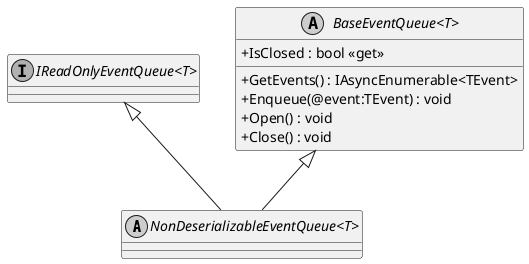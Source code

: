 @startuml(id=default)
skinparam monochrome true
skinparam classAttributeIconSize 0

!startsub default
abstract class "NonDeserializableEventQueue<T>" {
}
interface "IReadOnlyEventQueue<T>"
abstract class "BaseEventQueue<T>" {
    + IsClosed : bool <<get>>
    + GetEvents() : IAsyncEnumerable<TEvent>
    + Enqueue(@event:TEvent) : void
    + Open() : void
    + Close() : void
}
"IReadOnlyEventQueue<T>" <|-- "NonDeserializableEventQueue<T>"
"BaseEventQueue<T>" <|-- "NonDeserializableEventQueue<T>"
!endsub
@enduml